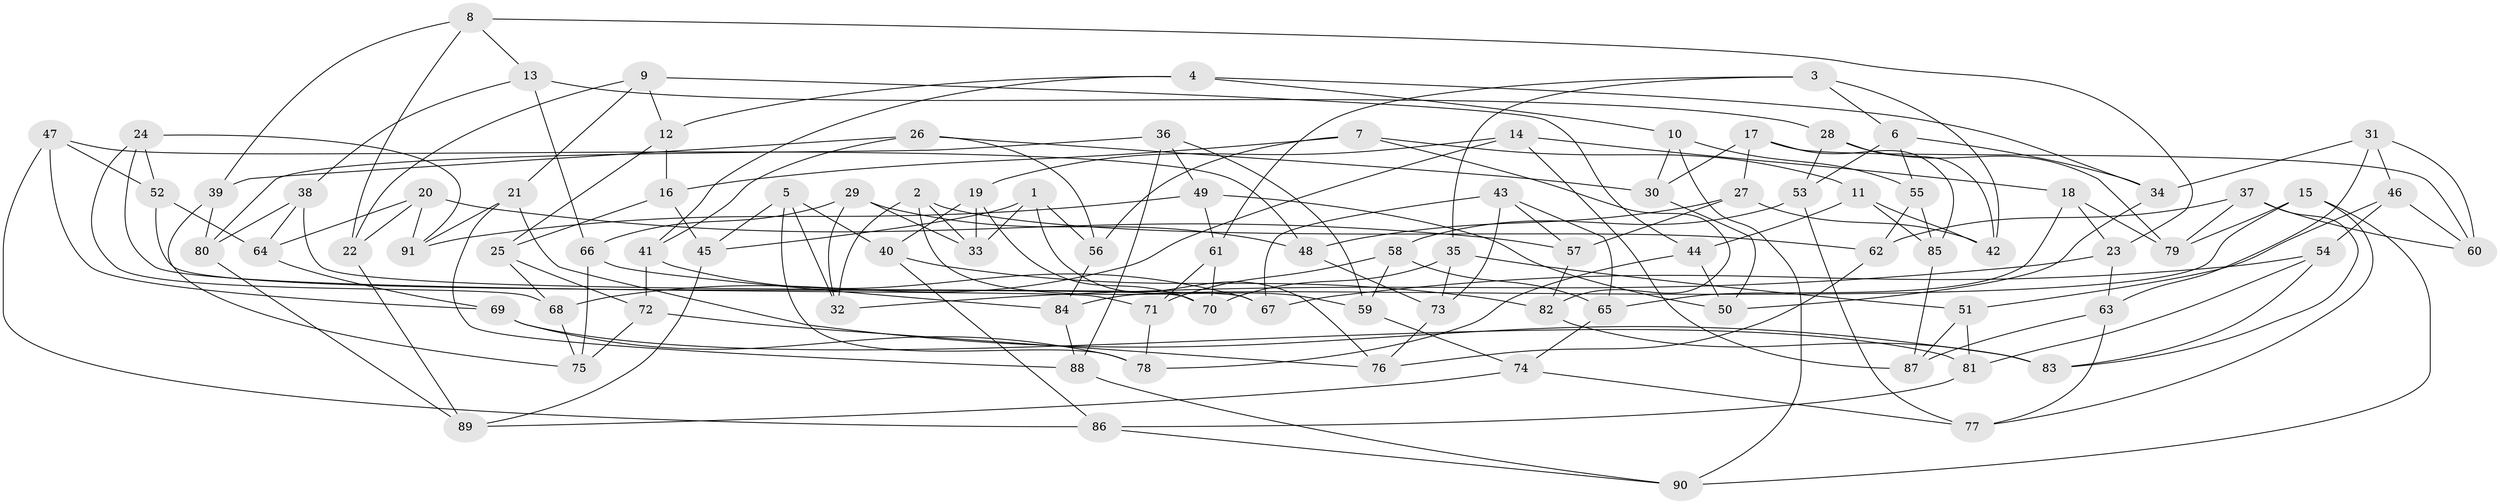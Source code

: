 // Generated by graph-tools (version 1.1) at 2025/37/03/09/25 02:37:51]
// undirected, 91 vertices, 182 edges
graph export_dot {
graph [start="1"]
  node [color=gray90,style=filled];
  1;
  2;
  3;
  4;
  5;
  6;
  7;
  8;
  9;
  10;
  11;
  12;
  13;
  14;
  15;
  16;
  17;
  18;
  19;
  20;
  21;
  22;
  23;
  24;
  25;
  26;
  27;
  28;
  29;
  30;
  31;
  32;
  33;
  34;
  35;
  36;
  37;
  38;
  39;
  40;
  41;
  42;
  43;
  44;
  45;
  46;
  47;
  48;
  49;
  50;
  51;
  52;
  53;
  54;
  55;
  56;
  57;
  58;
  59;
  60;
  61;
  62;
  63;
  64;
  65;
  66;
  67;
  68;
  69;
  70;
  71;
  72;
  73;
  74;
  75;
  76;
  77;
  78;
  79;
  80;
  81;
  82;
  83;
  84;
  85;
  86;
  87;
  88;
  89;
  90;
  91;
  1 -- 45;
  1 -- 56;
  1 -- 76;
  1 -- 33;
  2 -- 59;
  2 -- 33;
  2 -- 32;
  2 -- 62;
  3 -- 6;
  3 -- 61;
  3 -- 42;
  3 -- 35;
  4 -- 10;
  4 -- 12;
  4 -- 41;
  4 -- 34;
  5 -- 40;
  5 -- 78;
  5 -- 45;
  5 -- 32;
  6 -- 55;
  6 -- 53;
  6 -- 34;
  7 -- 11;
  7 -- 16;
  7 -- 82;
  7 -- 56;
  8 -- 13;
  8 -- 22;
  8 -- 23;
  8 -- 39;
  9 -- 44;
  9 -- 21;
  9 -- 22;
  9 -- 12;
  10 -- 30;
  10 -- 90;
  10 -- 55;
  11 -- 42;
  11 -- 44;
  11 -- 85;
  12 -- 16;
  12 -- 25;
  13 -- 28;
  13 -- 66;
  13 -- 38;
  14 -- 18;
  14 -- 87;
  14 -- 68;
  14 -- 19;
  15 -- 90;
  15 -- 77;
  15 -- 84;
  15 -- 79;
  16 -- 45;
  16 -- 25;
  17 -- 27;
  17 -- 30;
  17 -- 85;
  17 -- 60;
  18 -- 23;
  18 -- 65;
  18 -- 79;
  19 -- 70;
  19 -- 33;
  19 -- 40;
  20 -- 64;
  20 -- 57;
  20 -- 22;
  20 -- 91;
  21 -- 83;
  21 -- 91;
  21 -- 88;
  22 -- 89;
  23 -- 32;
  23 -- 63;
  24 -- 91;
  24 -- 52;
  24 -- 68;
  24 -- 71;
  25 -- 72;
  25 -- 68;
  26 -- 39;
  26 -- 41;
  26 -- 30;
  26 -- 56;
  27 -- 57;
  27 -- 48;
  27 -- 42;
  28 -- 79;
  28 -- 42;
  28 -- 53;
  29 -- 66;
  29 -- 48;
  29 -- 32;
  29 -- 33;
  30 -- 50;
  31 -- 63;
  31 -- 60;
  31 -- 46;
  31 -- 34;
  34 -- 50;
  35 -- 51;
  35 -- 73;
  35 -- 70;
  36 -- 49;
  36 -- 88;
  36 -- 59;
  36 -- 80;
  37 -- 83;
  37 -- 79;
  37 -- 62;
  37 -- 60;
  38 -- 67;
  38 -- 64;
  38 -- 80;
  39 -- 75;
  39 -- 80;
  40 -- 86;
  40 -- 82;
  41 -- 72;
  41 -- 67;
  43 -- 57;
  43 -- 65;
  43 -- 73;
  43 -- 67;
  44 -- 78;
  44 -- 50;
  45 -- 89;
  46 -- 51;
  46 -- 54;
  46 -- 60;
  47 -- 48;
  47 -- 86;
  47 -- 69;
  47 -- 52;
  48 -- 73;
  49 -- 91;
  49 -- 61;
  49 -- 50;
  51 -- 81;
  51 -- 87;
  52 -- 70;
  52 -- 64;
  53 -- 77;
  53 -- 58;
  54 -- 67;
  54 -- 81;
  54 -- 83;
  55 -- 85;
  55 -- 62;
  56 -- 84;
  57 -- 82;
  58 -- 59;
  58 -- 71;
  58 -- 65;
  59 -- 74;
  61 -- 71;
  61 -- 70;
  62 -- 76;
  63 -- 77;
  63 -- 87;
  64 -- 69;
  65 -- 74;
  66 -- 84;
  66 -- 75;
  68 -- 75;
  69 -- 81;
  69 -- 78;
  71 -- 78;
  72 -- 75;
  72 -- 76;
  73 -- 76;
  74 -- 89;
  74 -- 77;
  80 -- 89;
  81 -- 86;
  82 -- 83;
  84 -- 88;
  85 -- 87;
  86 -- 90;
  88 -- 90;
}
